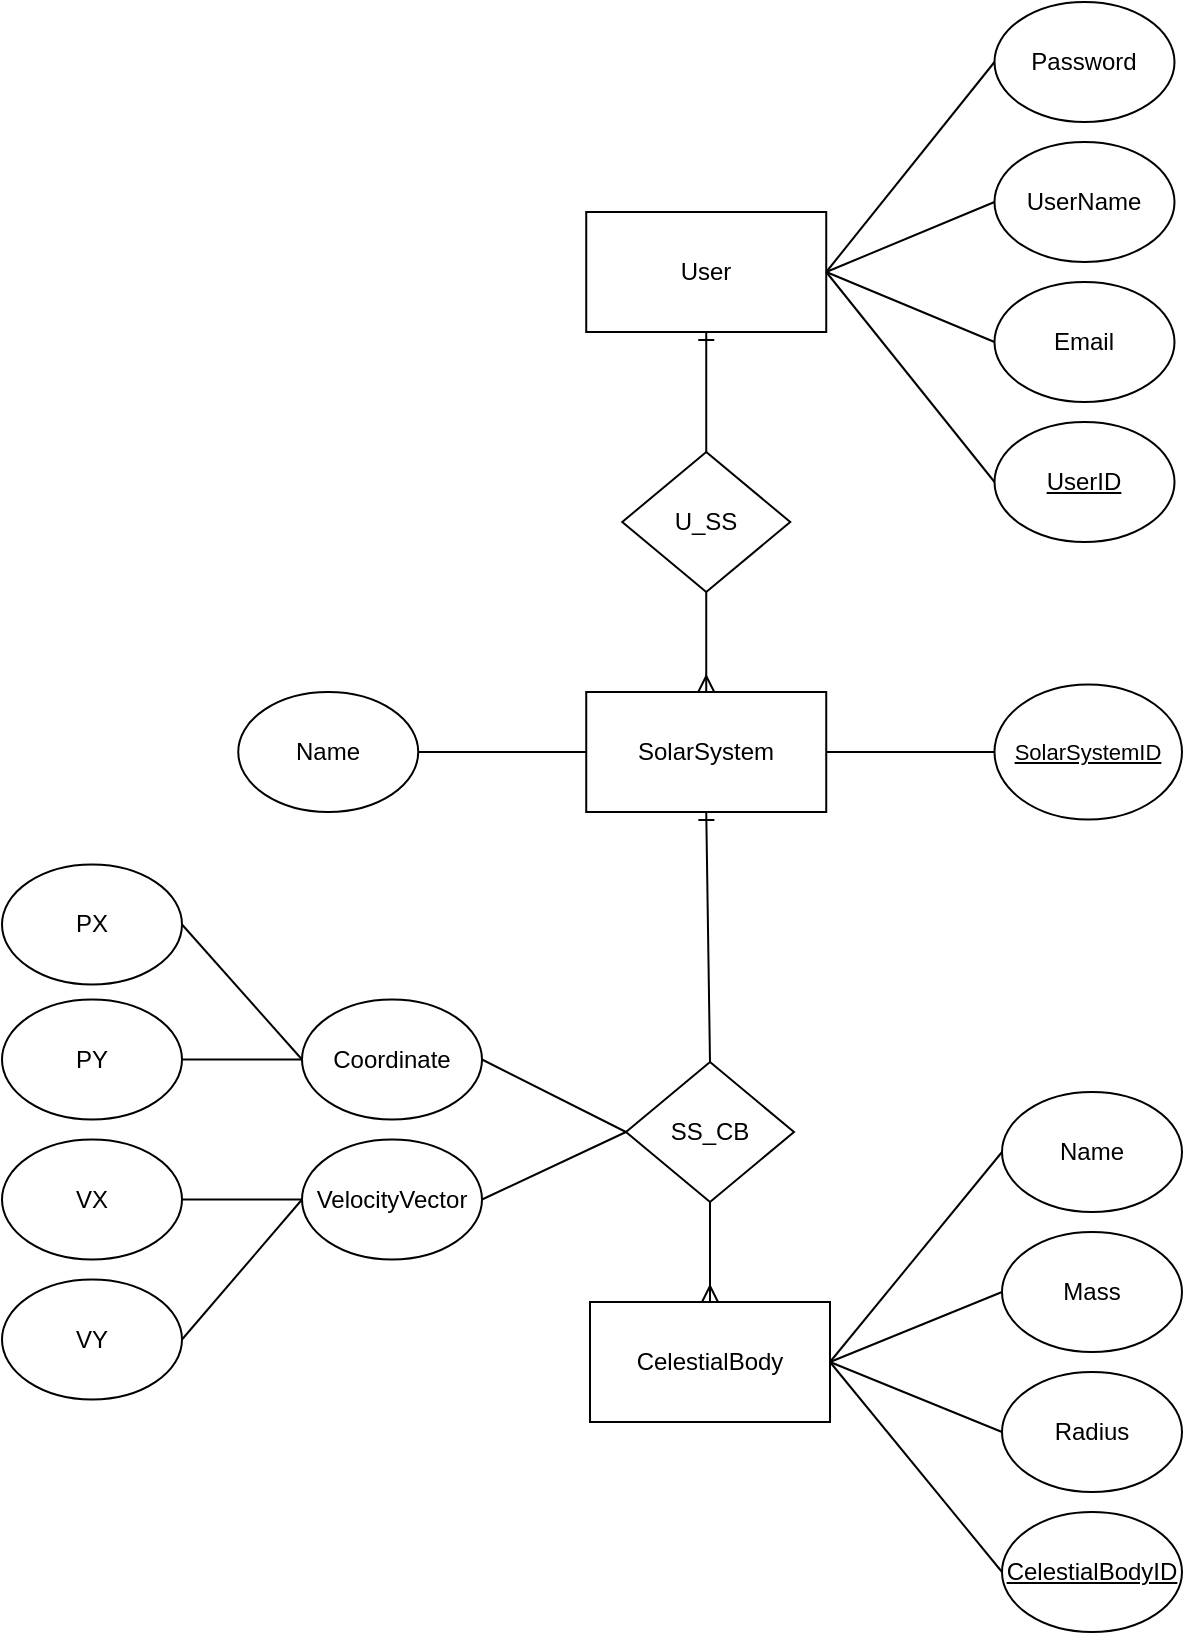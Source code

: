 <mxfile version="22.0.2" type="device">
  <diagram name="1 oldal" id="xZBPzSBj8mlVEBvuxgKP">
    <mxGraphModel dx="1418" dy="868" grid="1" gridSize="10" guides="1" tooltips="1" connect="1" arrows="1" fold="1" page="1" pageScale="1" pageWidth="827" pageHeight="1169" math="0" shadow="0">
      <root>
        <mxCell id="0" />
        <mxCell id="1" parent="0" />
        <mxCell id="6iyphsPRrc47y0SNgcPY-1" value="User" style="rounded=0;whiteSpace=wrap;html=1;" parent="1" vertex="1">
          <mxGeometry x="352.12" y="155" width="120" height="60" as="geometry" />
        </mxCell>
        <mxCell id="6iyphsPRrc47y0SNgcPY-2" value="SolarSystem" style="rounded=0;whiteSpace=wrap;html=1;" parent="1" vertex="1">
          <mxGeometry x="352.12" y="395" width="120" height="60" as="geometry" />
        </mxCell>
        <mxCell id="6iyphsPRrc47y0SNgcPY-3" value="CelestialBody" style="rounded=0;whiteSpace=wrap;html=1;" parent="1" vertex="1">
          <mxGeometry x="354" y="700" width="120" height="60" as="geometry" />
        </mxCell>
        <mxCell id="6iyphsPRrc47y0SNgcPY-4" value="Password" style="ellipse;whiteSpace=wrap;html=1;" parent="1" vertex="1">
          <mxGeometry x="556.25" y="50" width="90" height="60" as="geometry" />
        </mxCell>
        <mxCell id="6iyphsPRrc47y0SNgcPY-5" value="UserName" style="ellipse;whiteSpace=wrap;html=1;" parent="1" vertex="1">
          <mxGeometry x="556.25" y="120" width="90" height="60" as="geometry" />
        </mxCell>
        <mxCell id="6iyphsPRrc47y0SNgcPY-6" value="Email" style="ellipse;whiteSpace=wrap;html=1;" parent="1" vertex="1">
          <mxGeometry x="556.25" y="190" width="90" height="60" as="geometry" />
        </mxCell>
        <mxCell id="6iyphsPRrc47y0SNgcPY-7" value="" style="endArrow=none;html=1;rounded=0;entryX=1;entryY=0.5;entryDx=0;entryDy=0;exitX=0;exitY=0.5;exitDx=0;exitDy=0;" parent="1" source="6iyphsPRrc47y0SNgcPY-4" target="6iyphsPRrc47y0SNgcPY-1" edge="1">
          <mxGeometry width="50" height="50" relative="1" as="geometry">
            <mxPoint x="388.12" y="405" as="sourcePoint" />
            <mxPoint x="438.12" y="355" as="targetPoint" />
          </mxGeometry>
        </mxCell>
        <mxCell id="6iyphsPRrc47y0SNgcPY-8" value="" style="endArrow=none;html=1;rounded=0;entryX=1;entryY=0.5;entryDx=0;entryDy=0;exitX=0;exitY=0.5;exitDx=0;exitDy=0;" parent="1" source="6iyphsPRrc47y0SNgcPY-5" target="6iyphsPRrc47y0SNgcPY-1" edge="1">
          <mxGeometry width="50" height="50" relative="1" as="geometry">
            <mxPoint x="388.12" y="405" as="sourcePoint" />
            <mxPoint x="438.12" y="355" as="targetPoint" />
          </mxGeometry>
        </mxCell>
        <mxCell id="6iyphsPRrc47y0SNgcPY-9" value="" style="endArrow=none;html=1;rounded=0;entryX=1;entryY=0.5;entryDx=0;entryDy=0;exitX=0;exitY=0.5;exitDx=0;exitDy=0;" parent="1" source="6iyphsPRrc47y0SNgcPY-6" target="6iyphsPRrc47y0SNgcPY-1" edge="1">
          <mxGeometry width="50" height="50" relative="1" as="geometry">
            <mxPoint x="388.12" y="405" as="sourcePoint" />
            <mxPoint x="438.12" y="355" as="targetPoint" />
          </mxGeometry>
        </mxCell>
        <mxCell id="6iyphsPRrc47y0SNgcPY-10" value="Name" style="ellipse;whiteSpace=wrap;html=1;" parent="1" vertex="1">
          <mxGeometry x="560" y="595" width="90" height="60" as="geometry" />
        </mxCell>
        <mxCell id="6iyphsPRrc47y0SNgcPY-13" value="Mass" style="ellipse;whiteSpace=wrap;html=1;" parent="1" vertex="1">
          <mxGeometry x="560" y="665" width="90" height="60" as="geometry" />
        </mxCell>
        <mxCell id="6iyphsPRrc47y0SNgcPY-14" value="Radius" style="ellipse;whiteSpace=wrap;html=1;" parent="1" vertex="1">
          <mxGeometry x="560" y="735" width="90" height="60" as="geometry" />
        </mxCell>
        <mxCell id="6iyphsPRrc47y0SNgcPY-15" value="Coordinate" style="ellipse;whiteSpace=wrap;html=1;" parent="1" vertex="1">
          <mxGeometry x="210" y="548.75" width="90" height="60" as="geometry" />
        </mxCell>
        <mxCell id="6iyphsPRrc47y0SNgcPY-16" value="VX" style="ellipse;whiteSpace=wrap;html=1;" parent="1" vertex="1">
          <mxGeometry x="60" y="618.75" width="90" height="60" as="geometry" />
        </mxCell>
        <mxCell id="6iyphsPRrc47y0SNgcPY-17" value="PY" style="ellipse;whiteSpace=wrap;html=1;" parent="1" vertex="1">
          <mxGeometry x="60" y="548.75" width="90" height="60" as="geometry" />
        </mxCell>
        <mxCell id="6iyphsPRrc47y0SNgcPY-18" value="PX" style="ellipse;whiteSpace=wrap;html=1;" parent="1" vertex="1">
          <mxGeometry x="60" y="481.25" width="90" height="60" as="geometry" />
        </mxCell>
        <mxCell id="6iyphsPRrc47y0SNgcPY-19" value="VY" style="ellipse;whiteSpace=wrap;html=1;" parent="1" vertex="1">
          <mxGeometry x="60" y="688.75" width="90" height="60" as="geometry" />
        </mxCell>
        <mxCell id="6iyphsPRrc47y0SNgcPY-20" value="" style="endArrow=none;html=1;rounded=0;exitX=0;exitY=0.5;exitDx=0;exitDy=0;entryX=1;entryY=0.5;entryDx=0;entryDy=0;" parent="1" source="6iyphsPRrc47y0SNgcPY-15" target="6iyphsPRrc47y0SNgcPY-17" edge="1">
          <mxGeometry width="50" height="50" relative="1" as="geometry">
            <mxPoint x="390" y="503.75" as="sourcePoint" />
            <mxPoint x="440" y="453.75" as="targetPoint" />
          </mxGeometry>
        </mxCell>
        <mxCell id="6iyphsPRrc47y0SNgcPY-21" value="" style="endArrow=none;html=1;rounded=0;entryX=1;entryY=0.5;entryDx=0;entryDy=0;exitX=0;exitY=0.5;exitDx=0;exitDy=0;" parent="1" source="6iyphsPRrc47y0SNgcPY-15" target="6iyphsPRrc47y0SNgcPY-18" edge="1">
          <mxGeometry width="50" height="50" relative="1" as="geometry">
            <mxPoint x="390" y="503.75" as="sourcePoint" />
            <mxPoint x="440" y="453.75" as="targetPoint" />
          </mxGeometry>
        </mxCell>
        <mxCell id="6iyphsPRrc47y0SNgcPY-22" value="" style="endArrow=none;html=1;rounded=0;exitX=1;exitY=0.5;exitDx=0;exitDy=0;entryX=0;entryY=0.5;entryDx=0;entryDy=0;" parent="1" source="6iyphsPRrc47y0SNgcPY-16" target="Pl_R_mpk4jTf53UK7Xrr-1" edge="1">
          <mxGeometry width="50" height="50" relative="1" as="geometry">
            <mxPoint x="390" y="503.75" as="sourcePoint" />
            <mxPoint x="440" y="453.75" as="targetPoint" />
          </mxGeometry>
        </mxCell>
        <mxCell id="6iyphsPRrc47y0SNgcPY-23" value="" style="endArrow=none;html=1;rounded=0;exitX=1;exitY=0.5;exitDx=0;exitDy=0;entryX=0;entryY=0.5;entryDx=0;entryDy=0;" parent="1" source="6iyphsPRrc47y0SNgcPY-19" target="Pl_R_mpk4jTf53UK7Xrr-1" edge="1">
          <mxGeometry width="50" height="50" relative="1" as="geometry">
            <mxPoint x="390" y="503.75" as="sourcePoint" />
            <mxPoint x="440" y="453.75" as="targetPoint" />
          </mxGeometry>
        </mxCell>
        <mxCell id="6iyphsPRrc47y0SNgcPY-25" value="" style="endArrow=none;html=1;rounded=0;entryX=0;entryY=0.5;entryDx=0;entryDy=0;exitX=1;exitY=0.5;exitDx=0;exitDy=0;" parent="1" source="6iyphsPRrc47y0SNgcPY-3" target="6iyphsPRrc47y0SNgcPY-10" edge="1">
          <mxGeometry width="50" height="50" relative="1" as="geometry">
            <mxPoint x="390" y="620" as="sourcePoint" />
            <mxPoint x="440" y="570" as="targetPoint" />
          </mxGeometry>
        </mxCell>
        <mxCell id="6iyphsPRrc47y0SNgcPY-26" value="" style="endArrow=none;html=1;rounded=0;entryX=0;entryY=0.5;entryDx=0;entryDy=0;exitX=1;exitY=0.5;exitDx=0;exitDy=0;" parent="1" source="6iyphsPRrc47y0SNgcPY-3" target="6iyphsPRrc47y0SNgcPY-13" edge="1">
          <mxGeometry width="50" height="50" relative="1" as="geometry">
            <mxPoint x="390" y="620" as="sourcePoint" />
            <mxPoint x="440" y="570" as="targetPoint" />
          </mxGeometry>
        </mxCell>
        <mxCell id="6iyphsPRrc47y0SNgcPY-27" value="" style="endArrow=none;html=1;rounded=0;entryX=0;entryY=0.5;entryDx=0;entryDy=0;exitX=1;exitY=0.5;exitDx=0;exitDy=0;" parent="1" source="6iyphsPRrc47y0SNgcPY-3" target="6iyphsPRrc47y0SNgcPY-14" edge="1">
          <mxGeometry width="50" height="50" relative="1" as="geometry">
            <mxPoint x="390" y="620" as="sourcePoint" />
            <mxPoint x="440" y="570" as="targetPoint" />
          </mxGeometry>
        </mxCell>
        <mxCell id="6iyphsPRrc47y0SNgcPY-28" value="" style="endArrow=none;html=1;rounded=0;entryX=0;entryY=0.5;entryDx=0;entryDy=0;exitX=1;exitY=0.5;exitDx=0;exitDy=0;" parent="1" source="6iyphsPRrc47y0SNgcPY-15" target="6iyphsPRrc47y0SNgcPY-32" edge="1">
          <mxGeometry width="50" height="50" relative="1" as="geometry">
            <mxPoint x="390" y="620" as="sourcePoint" />
            <mxPoint x="280" y="630" as="targetPoint" />
          </mxGeometry>
        </mxCell>
        <mxCell id="6iyphsPRrc47y0SNgcPY-29" value="&lt;u&gt;CelestialBodyID&lt;/u&gt;" style="ellipse;whiteSpace=wrap;html=1;" parent="1" vertex="1">
          <mxGeometry x="560" y="805" width="90" height="60" as="geometry" />
        </mxCell>
        <mxCell id="6iyphsPRrc47y0SNgcPY-30" value="" style="endArrow=none;html=1;rounded=0;entryX=0;entryY=0.5;entryDx=0;entryDy=0;exitX=1;exitY=0.5;exitDx=0;exitDy=0;" parent="1" source="6iyphsPRrc47y0SNgcPY-3" target="6iyphsPRrc47y0SNgcPY-29" edge="1">
          <mxGeometry width="50" height="50" relative="1" as="geometry">
            <mxPoint x="390" y="620" as="sourcePoint" />
            <mxPoint x="440" y="570" as="targetPoint" />
          </mxGeometry>
        </mxCell>
        <mxCell id="6iyphsPRrc47y0SNgcPY-31" value="U_SS" style="rhombus;whiteSpace=wrap;html=1;" parent="1" vertex="1">
          <mxGeometry x="370.12" y="275" width="84" height="70" as="geometry" />
        </mxCell>
        <mxCell id="6iyphsPRrc47y0SNgcPY-32" value="SS_CB" style="rhombus;whiteSpace=wrap;html=1;" parent="1" vertex="1">
          <mxGeometry x="372" y="580" width="84" height="70" as="geometry" />
        </mxCell>
        <mxCell id="6iyphsPRrc47y0SNgcPY-36" value="" style="fontSize=12;html=1;endArrow=ERone;endFill=1;rounded=0;entryX=0.5;entryY=1;entryDx=0;entryDy=0;exitX=0.5;exitY=0;exitDx=0;exitDy=0;" parent="1" source="6iyphsPRrc47y0SNgcPY-31" target="6iyphsPRrc47y0SNgcPY-1" edge="1">
          <mxGeometry width="100" height="100" relative="1" as="geometry">
            <mxPoint x="488.12" y="525" as="sourcePoint" />
            <mxPoint x="628.12" y="455" as="targetPoint" />
          </mxGeometry>
        </mxCell>
        <mxCell id="6iyphsPRrc47y0SNgcPY-37" value="" style="fontSize=12;html=1;endArrow=ERmany;rounded=0;entryX=0.5;entryY=0;entryDx=0;entryDy=0;exitX=0.5;exitY=1;exitDx=0;exitDy=0;" parent="1" source="6iyphsPRrc47y0SNgcPY-31" target="6iyphsPRrc47y0SNgcPY-2" edge="1">
          <mxGeometry width="100" height="100" relative="1" as="geometry">
            <mxPoint x="518.12" y="525" as="sourcePoint" />
            <mxPoint x="568.12" y="405" as="targetPoint" />
          </mxGeometry>
        </mxCell>
        <mxCell id="6iyphsPRrc47y0SNgcPY-38" value="" style="fontSize=12;html=1;endArrow=ERmany;rounded=0;entryX=0.5;entryY=0;entryDx=0;entryDy=0;exitX=0.5;exitY=1;exitDx=0;exitDy=0;" parent="1" source="6iyphsPRrc47y0SNgcPY-32" target="6iyphsPRrc47y0SNgcPY-3" edge="1">
          <mxGeometry width="100" height="100" relative="1" as="geometry">
            <mxPoint x="450" y="640" as="sourcePoint" />
            <mxPoint x="550" y="540" as="targetPoint" />
          </mxGeometry>
        </mxCell>
        <mxCell id="6iyphsPRrc47y0SNgcPY-39" value="" style="fontSize=12;html=1;endArrow=ERone;endFill=1;rounded=0;entryX=0.5;entryY=1;entryDx=0;entryDy=0;exitX=0.5;exitY=0;exitDx=0;exitDy=0;" parent="1" source="6iyphsPRrc47y0SNgcPY-32" target="6iyphsPRrc47y0SNgcPY-2" edge="1">
          <mxGeometry width="100" height="100" relative="1" as="geometry">
            <mxPoint x="450" y="640" as="sourcePoint" />
            <mxPoint x="550" y="540" as="targetPoint" />
          </mxGeometry>
        </mxCell>
        <mxCell id="6iyphsPRrc47y0SNgcPY-40" value="&lt;u&gt;&lt;font style=&quot;font-size: 11px;&quot;&gt;SolarSystemID&lt;/font&gt;&lt;/u&gt;" style="ellipse;whiteSpace=wrap;html=1;" parent="1" vertex="1">
          <mxGeometry x="556.25" y="391.25" width="93.75" height="67.5" as="geometry" />
        </mxCell>
        <mxCell id="6iyphsPRrc47y0SNgcPY-41" value="" style="endArrow=none;html=1;rounded=0;entryX=0;entryY=0.5;entryDx=0;entryDy=0;exitX=1;exitY=0.5;exitDx=0;exitDy=0;" parent="1" source="6iyphsPRrc47y0SNgcPY-2" target="6iyphsPRrc47y0SNgcPY-40" edge="1">
          <mxGeometry width="50" height="50" relative="1" as="geometry">
            <mxPoint x="468.12" y="545" as="sourcePoint" />
            <mxPoint x="518.12" y="495" as="targetPoint" />
          </mxGeometry>
        </mxCell>
        <mxCell id="6iyphsPRrc47y0SNgcPY-42" value="&lt;u&gt;UserID&lt;/u&gt;" style="ellipse;whiteSpace=wrap;html=1;" parent="1" vertex="1">
          <mxGeometry x="556.26" y="260" width="90" height="60" as="geometry" />
        </mxCell>
        <mxCell id="6iyphsPRrc47y0SNgcPY-43" value="" style="endArrow=none;html=1;rounded=0;entryX=0;entryY=0.5;entryDx=0;entryDy=0;exitX=1;exitY=0.5;exitDx=0;exitDy=0;" parent="1" source="6iyphsPRrc47y0SNgcPY-1" target="6iyphsPRrc47y0SNgcPY-42" edge="1">
          <mxGeometry width="50" height="50" relative="1" as="geometry">
            <mxPoint x="468.12" y="425" as="sourcePoint" />
            <mxPoint x="518.12" y="375" as="targetPoint" />
          </mxGeometry>
        </mxCell>
        <mxCell id="6iyphsPRrc47y0SNgcPY-44" value="Name" style="ellipse;whiteSpace=wrap;html=1;" parent="1" vertex="1">
          <mxGeometry x="178.12" y="395" width="90" height="60" as="geometry" />
        </mxCell>
        <mxCell id="6iyphsPRrc47y0SNgcPY-45" value="" style="endArrow=none;html=1;rounded=0;entryX=1;entryY=0.5;entryDx=0;entryDy=0;exitX=0;exitY=0.5;exitDx=0;exitDy=0;" parent="1" source="6iyphsPRrc47y0SNgcPY-2" target="6iyphsPRrc47y0SNgcPY-44" edge="1">
          <mxGeometry width="50" height="50" relative="1" as="geometry">
            <mxPoint x="288.12" y="295" as="sourcePoint" />
            <mxPoint x="518.12" y="375" as="targetPoint" />
          </mxGeometry>
        </mxCell>
        <mxCell id="Pl_R_mpk4jTf53UK7Xrr-1" value="VelocityVector" style="ellipse;whiteSpace=wrap;html=1;" parent="1" vertex="1">
          <mxGeometry x="210" y="618.75" width="90" height="60" as="geometry" />
        </mxCell>
        <mxCell id="Pl_R_mpk4jTf53UK7Xrr-2" value="" style="endArrow=none;html=1;rounded=0;entryX=0;entryY=0.5;entryDx=0;entryDy=0;exitX=1;exitY=0.5;exitDx=0;exitDy=0;" parent="1" source="Pl_R_mpk4jTf53UK7Xrr-1" target="6iyphsPRrc47y0SNgcPY-32" edge="1">
          <mxGeometry width="50" height="50" relative="1" as="geometry">
            <mxPoint x="390" y="470" as="sourcePoint" />
            <mxPoint x="440" y="420" as="targetPoint" />
          </mxGeometry>
        </mxCell>
      </root>
    </mxGraphModel>
  </diagram>
</mxfile>
